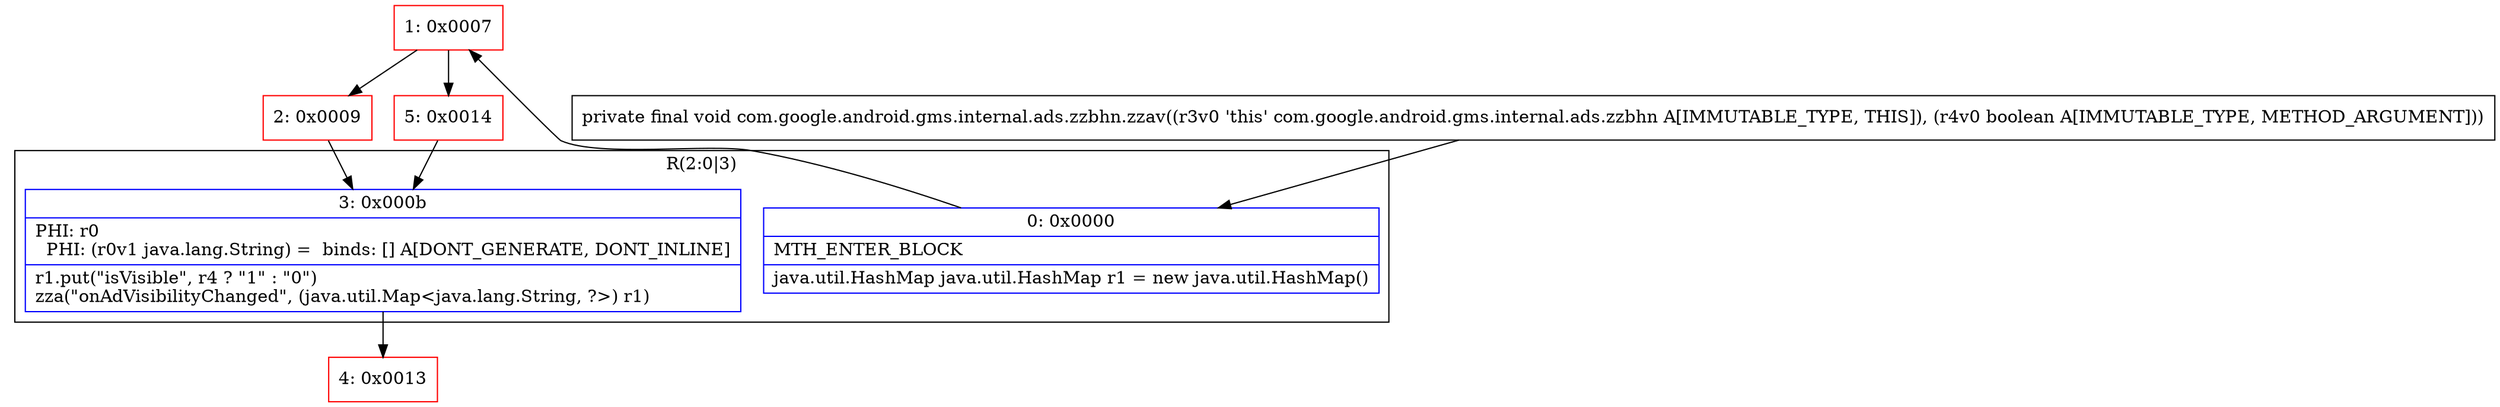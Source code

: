 digraph "CFG forcom.google.android.gms.internal.ads.zzbhn.zzav(Z)V" {
subgraph cluster_Region_1180507260 {
label = "R(2:0|3)";
node [shape=record,color=blue];
Node_0 [shape=record,label="{0\:\ 0x0000|MTH_ENTER_BLOCK\l|java.util.HashMap java.util.HashMap r1 = new java.util.HashMap()\l}"];
Node_3 [shape=record,label="{3\:\ 0x000b|PHI: r0 \l  PHI: (r0v1 java.lang.String) =  binds: [] A[DONT_GENERATE, DONT_INLINE]\l|r1.put(\"isVisible\", r4 ? \"1\" : \"0\")\lzza(\"onAdVisibilityChanged\", (java.util.Map\<java.lang.String, ?\>) r1)\l}"];
}
Node_1 [shape=record,color=red,label="{1\:\ 0x0007}"];
Node_2 [shape=record,color=red,label="{2\:\ 0x0009}"];
Node_4 [shape=record,color=red,label="{4\:\ 0x0013}"];
Node_5 [shape=record,color=red,label="{5\:\ 0x0014}"];
MethodNode[shape=record,label="{private final void com.google.android.gms.internal.ads.zzbhn.zzav((r3v0 'this' com.google.android.gms.internal.ads.zzbhn A[IMMUTABLE_TYPE, THIS]), (r4v0 boolean A[IMMUTABLE_TYPE, METHOD_ARGUMENT])) }"];
MethodNode -> Node_0;
Node_0 -> Node_1;
Node_3 -> Node_4;
Node_1 -> Node_2;
Node_1 -> Node_5;
Node_2 -> Node_3;
Node_5 -> Node_3;
}

